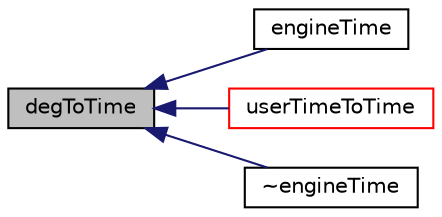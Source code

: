 digraph "degToTime"
{
  bgcolor="transparent";
  edge [fontname="Helvetica",fontsize="10",labelfontname="Helvetica",labelfontsize="10"];
  node [fontname="Helvetica",fontsize="10",shape=record];
  rankdir="LR";
  Node1 [label="degToTime",height=0.2,width=0.4,color="black", fillcolor="grey75", style="filled", fontcolor="black"];
  Node1 -> Node2 [dir="back",color="midnightblue",fontsize="10",style="solid",fontname="Helvetica"];
  Node2 [label="engineTime",height=0.2,width=0.4,color="black",URL="$a00647.html#a320266b442b21678b0841738ad4dea03",tooltip="Construct from objectRegistry arguments. "];
  Node1 -> Node3 [dir="back",color="midnightblue",fontsize="10",style="solid",fontname="Helvetica"];
  Node3 [label="userTimeToTime",height=0.2,width=0.4,color="red",URL="$a00647.html#a53b169b496268aa38cca7ce6ad8ff063",tooltip="Convert the user-time (CA deg) to real-time (s). "];
  Node1 -> Node4 [dir="back",color="midnightblue",fontsize="10",style="solid",fontname="Helvetica"];
  Node4 [label="~engineTime",height=0.2,width=0.4,color="black",URL="$a00647.html#a0461cd2cfe766d8934a65bab839bdbe5",tooltip="Destructor. "];
}
